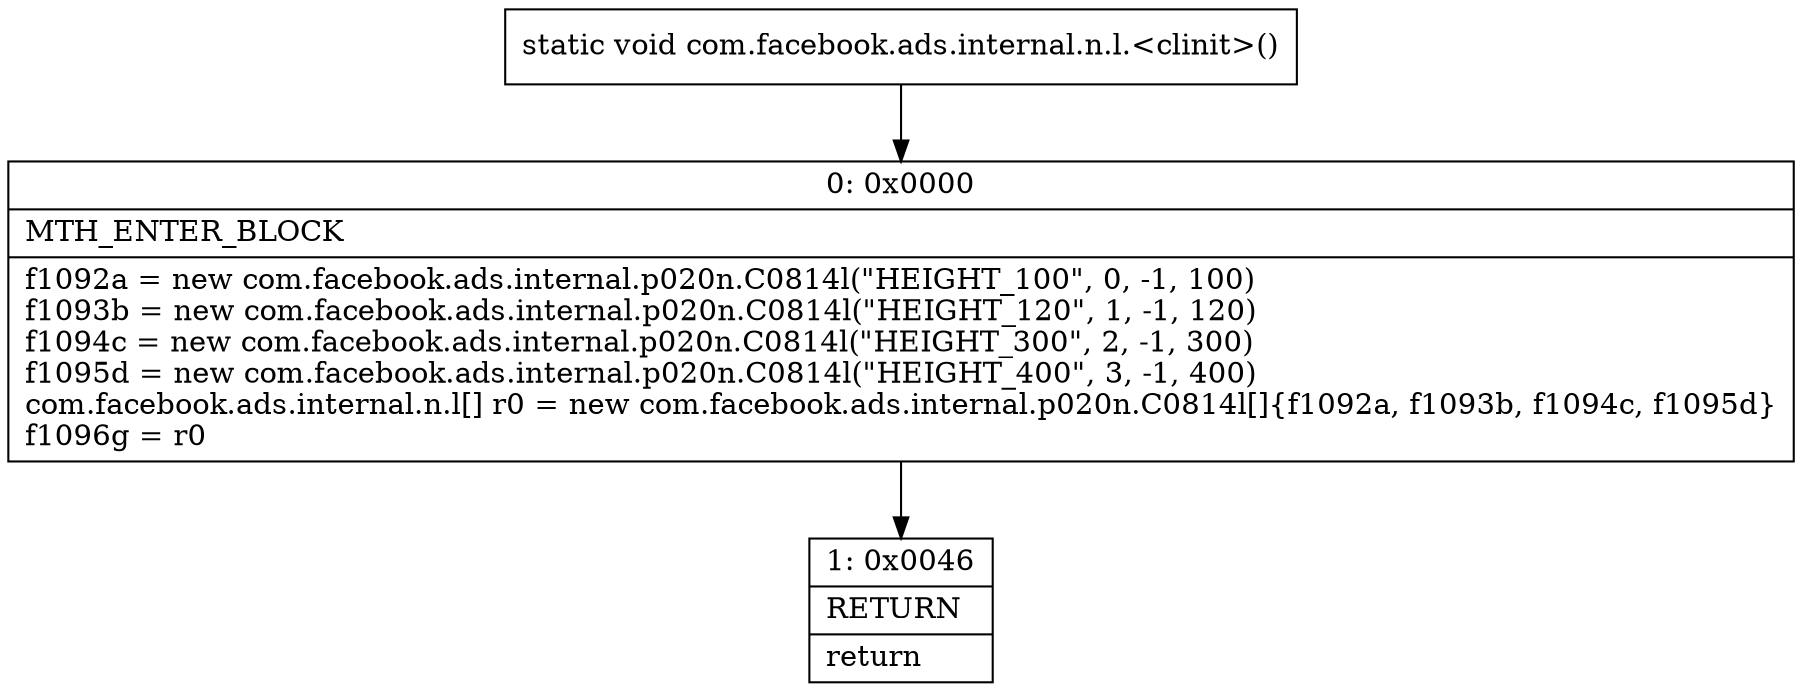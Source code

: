 digraph "CFG forcom.facebook.ads.internal.n.l.\<clinit\>()V" {
Node_0 [shape=record,label="{0\:\ 0x0000|MTH_ENTER_BLOCK\l|f1092a = new com.facebook.ads.internal.p020n.C0814l(\"HEIGHT_100\", 0, \-1, 100)\lf1093b = new com.facebook.ads.internal.p020n.C0814l(\"HEIGHT_120\", 1, \-1, 120)\lf1094c = new com.facebook.ads.internal.p020n.C0814l(\"HEIGHT_300\", 2, \-1, 300)\lf1095d = new com.facebook.ads.internal.p020n.C0814l(\"HEIGHT_400\", 3, \-1, 400)\lcom.facebook.ads.internal.n.l[] r0 = new com.facebook.ads.internal.p020n.C0814l[]\{f1092a, f1093b, f1094c, f1095d\}\lf1096g = r0\l}"];
Node_1 [shape=record,label="{1\:\ 0x0046|RETURN\l|return\l}"];
MethodNode[shape=record,label="{static void com.facebook.ads.internal.n.l.\<clinit\>() }"];
MethodNode -> Node_0;
Node_0 -> Node_1;
}

